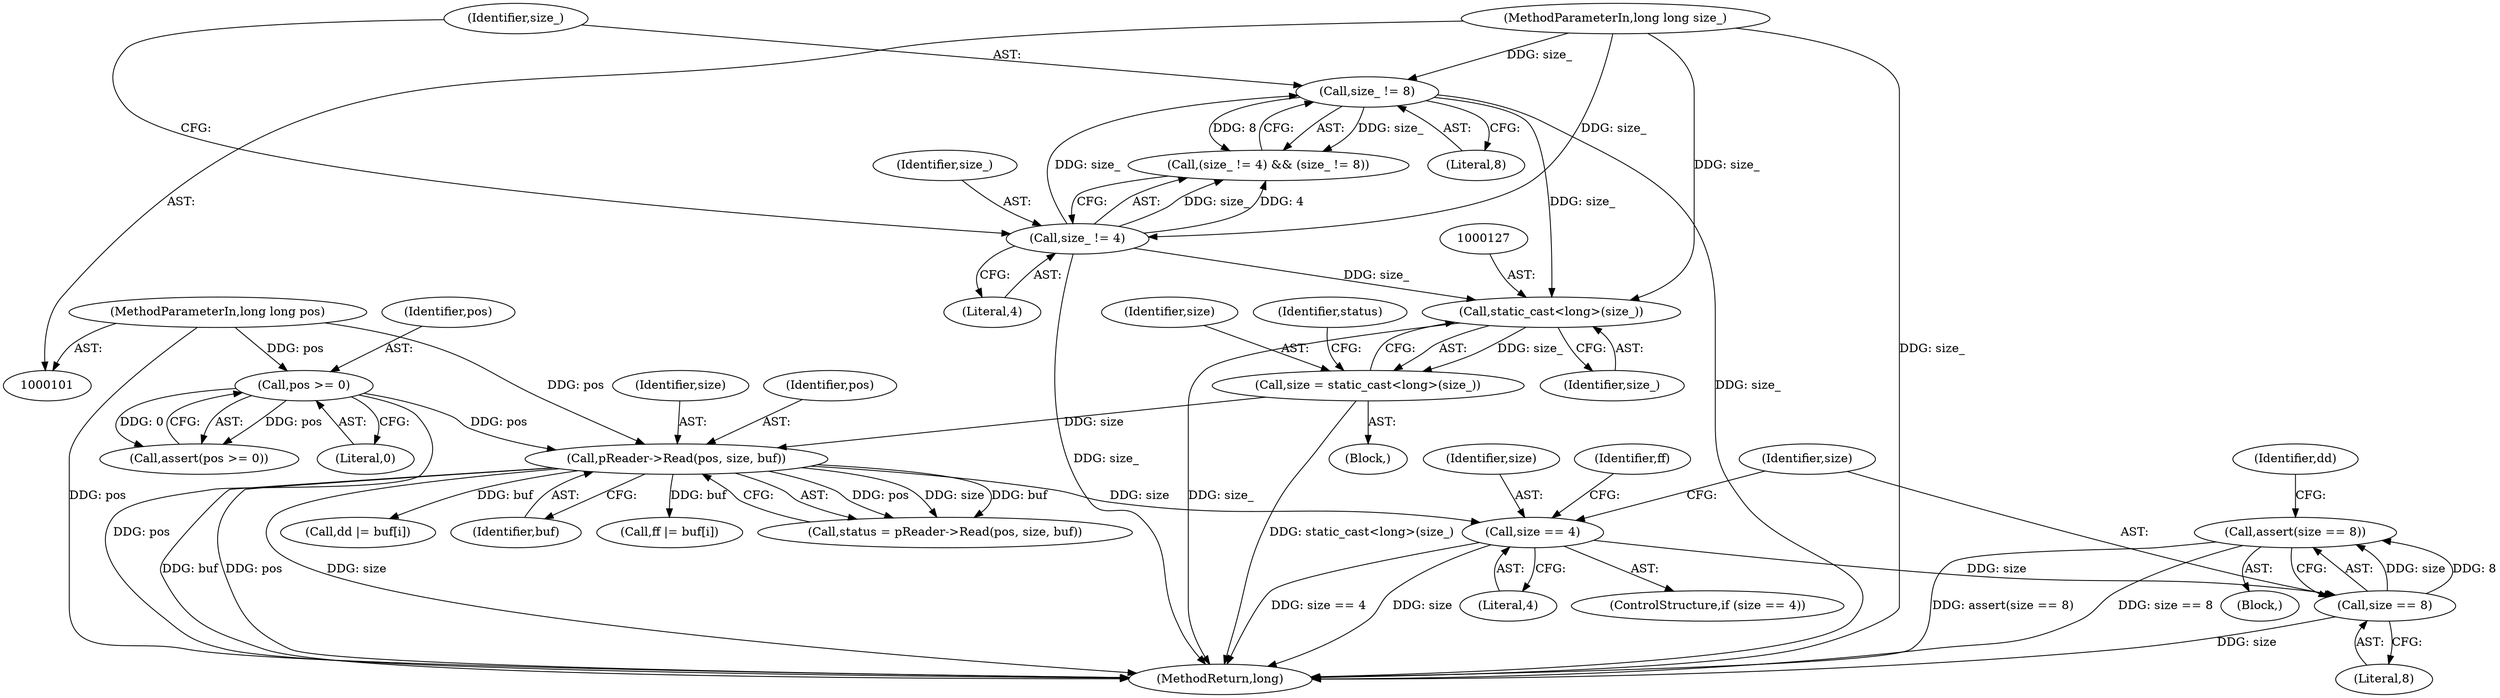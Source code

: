 digraph "1_Android_04839626ed859623901ebd3a5fd483982186b59d_209@API" {
"1000177" [label="(Call,assert(size == 8))"];
"1000178" [label="(Call,size == 8)"];
"1000144" [label="(Call,size == 4)"];
"1000133" [label="(Call,pReader->Read(pos, size, buf))"];
"1000110" [label="(Call,pos >= 0)"];
"1000103" [label="(MethodParameterIn,long long pos)"];
"1000124" [label="(Call,size = static_cast<long>(size_))"];
"1000126" [label="(Call,static_cast<long>(size_))"];
"1000118" [label="(Call,size_ != 8)"];
"1000115" [label="(Call,size_ != 4)"];
"1000104" [label="(MethodParameterIn,long long size_)"];
"1000111" [label="(Identifier,pos)"];
"1000114" [label="(Call,(size_ != 4) && (size_ != 8))"];
"1000106" [label="(Block,)"];
"1000135" [label="(Identifier,size)"];
"1000146" [label="(Literal,4)"];
"1000126" [label="(Call,static_cast<long>(size_))"];
"1000191" [label="(Call,dd |= buf[i])"];
"1000117" [label="(Literal,4)"];
"1000103" [label="(MethodParameterIn,long long pos)"];
"1000158" [label="(Call,ff |= buf[i])"];
"1000131" [label="(Call,status = pReader->Read(pos, size, buf))"];
"1000124" [label="(Call,size = static_cast<long>(size_))"];
"1000183" [label="(Identifier,dd)"];
"1000132" [label="(Identifier,status)"];
"1000210" [label="(MethodReturn,long)"];
"1000178" [label="(Call,size == 8)"];
"1000115" [label="(Call,size_ != 4)"];
"1000145" [label="(Identifier,size)"];
"1000143" [label="(ControlStructure,if (size == 4))"];
"1000112" [label="(Literal,0)"];
"1000119" [label="(Identifier,size_)"];
"1000109" [label="(Call,assert(pos >= 0))"];
"1000150" [label="(Identifier,ff)"];
"1000144" [label="(Call,size == 4)"];
"1000177" [label="(Call,assert(size == 8))"];
"1000128" [label="(Identifier,size_)"];
"1000180" [label="(Literal,8)"];
"1000125" [label="(Identifier,size)"];
"1000110" [label="(Call,pos >= 0)"];
"1000116" [label="(Identifier,size_)"];
"1000120" [label="(Literal,8)"];
"1000133" [label="(Call,pReader->Read(pos, size, buf))"];
"1000118" [label="(Call,size_ != 8)"];
"1000104" [label="(MethodParameterIn,long long size_)"];
"1000136" [label="(Identifier,buf)"];
"1000179" [label="(Identifier,size)"];
"1000176" [label="(Block,)"];
"1000134" [label="(Identifier,pos)"];
"1000177" -> "1000176"  [label="AST: "];
"1000177" -> "1000178"  [label="CFG: "];
"1000178" -> "1000177"  [label="AST: "];
"1000183" -> "1000177"  [label="CFG: "];
"1000177" -> "1000210"  [label="DDG: assert(size == 8)"];
"1000177" -> "1000210"  [label="DDG: size == 8"];
"1000178" -> "1000177"  [label="DDG: size"];
"1000178" -> "1000177"  [label="DDG: 8"];
"1000178" -> "1000180"  [label="CFG: "];
"1000179" -> "1000178"  [label="AST: "];
"1000180" -> "1000178"  [label="AST: "];
"1000178" -> "1000210"  [label="DDG: size"];
"1000144" -> "1000178"  [label="DDG: size"];
"1000144" -> "1000143"  [label="AST: "];
"1000144" -> "1000146"  [label="CFG: "];
"1000145" -> "1000144"  [label="AST: "];
"1000146" -> "1000144"  [label="AST: "];
"1000150" -> "1000144"  [label="CFG: "];
"1000179" -> "1000144"  [label="CFG: "];
"1000144" -> "1000210"  [label="DDG: size == 4"];
"1000144" -> "1000210"  [label="DDG: size"];
"1000133" -> "1000144"  [label="DDG: size"];
"1000133" -> "1000131"  [label="AST: "];
"1000133" -> "1000136"  [label="CFG: "];
"1000134" -> "1000133"  [label="AST: "];
"1000135" -> "1000133"  [label="AST: "];
"1000136" -> "1000133"  [label="AST: "];
"1000131" -> "1000133"  [label="CFG: "];
"1000133" -> "1000210"  [label="DDG: pos"];
"1000133" -> "1000210"  [label="DDG: size"];
"1000133" -> "1000210"  [label="DDG: buf"];
"1000133" -> "1000131"  [label="DDG: pos"];
"1000133" -> "1000131"  [label="DDG: size"];
"1000133" -> "1000131"  [label="DDG: buf"];
"1000110" -> "1000133"  [label="DDG: pos"];
"1000103" -> "1000133"  [label="DDG: pos"];
"1000124" -> "1000133"  [label="DDG: size"];
"1000133" -> "1000158"  [label="DDG: buf"];
"1000133" -> "1000191"  [label="DDG: buf"];
"1000110" -> "1000109"  [label="AST: "];
"1000110" -> "1000112"  [label="CFG: "];
"1000111" -> "1000110"  [label="AST: "];
"1000112" -> "1000110"  [label="AST: "];
"1000109" -> "1000110"  [label="CFG: "];
"1000110" -> "1000210"  [label="DDG: pos"];
"1000110" -> "1000109"  [label="DDG: pos"];
"1000110" -> "1000109"  [label="DDG: 0"];
"1000103" -> "1000110"  [label="DDG: pos"];
"1000103" -> "1000101"  [label="AST: "];
"1000103" -> "1000210"  [label="DDG: pos"];
"1000124" -> "1000106"  [label="AST: "];
"1000124" -> "1000126"  [label="CFG: "];
"1000125" -> "1000124"  [label="AST: "];
"1000126" -> "1000124"  [label="AST: "];
"1000132" -> "1000124"  [label="CFG: "];
"1000124" -> "1000210"  [label="DDG: static_cast<long>(size_)"];
"1000126" -> "1000124"  [label="DDG: size_"];
"1000126" -> "1000128"  [label="CFG: "];
"1000127" -> "1000126"  [label="AST: "];
"1000128" -> "1000126"  [label="AST: "];
"1000126" -> "1000210"  [label="DDG: size_"];
"1000118" -> "1000126"  [label="DDG: size_"];
"1000115" -> "1000126"  [label="DDG: size_"];
"1000104" -> "1000126"  [label="DDG: size_"];
"1000118" -> "1000114"  [label="AST: "];
"1000118" -> "1000120"  [label="CFG: "];
"1000119" -> "1000118"  [label="AST: "];
"1000120" -> "1000118"  [label="AST: "];
"1000114" -> "1000118"  [label="CFG: "];
"1000118" -> "1000210"  [label="DDG: size_"];
"1000118" -> "1000114"  [label="DDG: size_"];
"1000118" -> "1000114"  [label="DDG: 8"];
"1000115" -> "1000118"  [label="DDG: size_"];
"1000104" -> "1000118"  [label="DDG: size_"];
"1000115" -> "1000114"  [label="AST: "];
"1000115" -> "1000117"  [label="CFG: "];
"1000116" -> "1000115"  [label="AST: "];
"1000117" -> "1000115"  [label="AST: "];
"1000119" -> "1000115"  [label="CFG: "];
"1000114" -> "1000115"  [label="CFG: "];
"1000115" -> "1000210"  [label="DDG: size_"];
"1000115" -> "1000114"  [label="DDG: size_"];
"1000115" -> "1000114"  [label="DDG: 4"];
"1000104" -> "1000115"  [label="DDG: size_"];
"1000104" -> "1000101"  [label="AST: "];
"1000104" -> "1000210"  [label="DDG: size_"];
}
